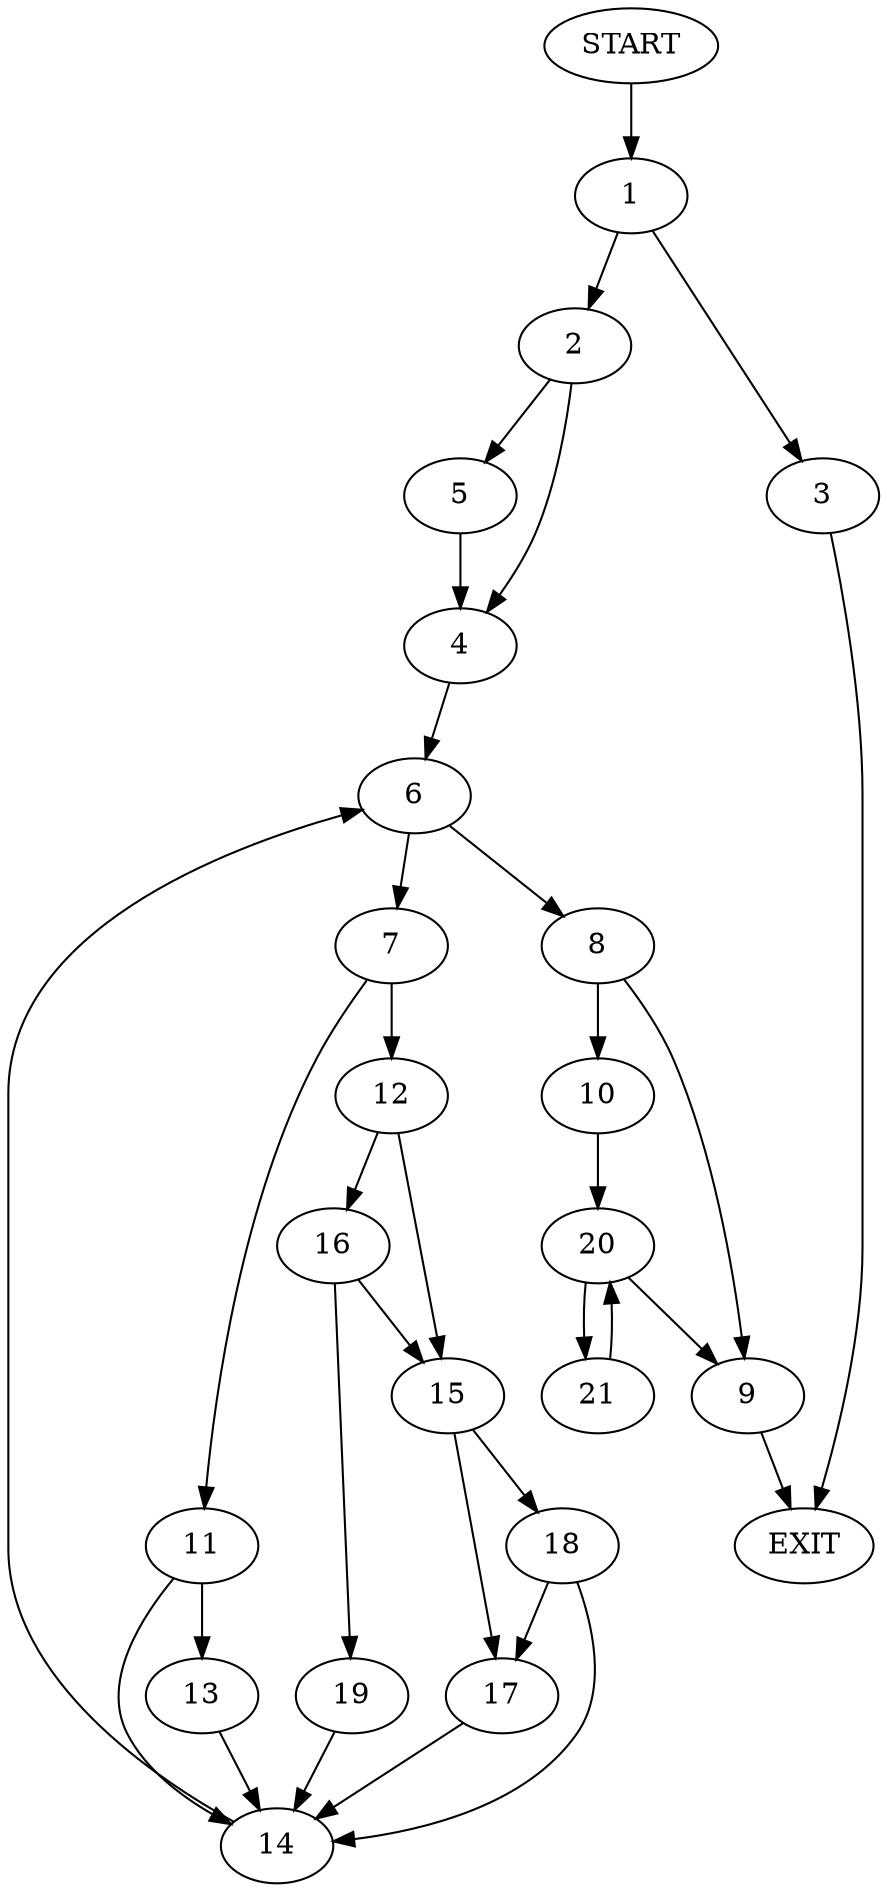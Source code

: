 digraph {
0 [label="START"]
22 [label="EXIT"]
0 -> 1
1 -> 2
1 -> 3
3 -> 22
2 -> 4
2 -> 5
5 -> 4
4 -> 6
6 -> 7
6 -> 8
8 -> 9
8 -> 10
7 -> 11
7 -> 12
11 -> 13
11 -> 14
12 -> 15
12 -> 16
15 -> 17
15 -> 18
16 -> 15
16 -> 19
19 -> 14
14 -> 6
17 -> 14
18 -> 17
18 -> 14
13 -> 14
10 -> 20
9 -> 22
20 -> 9
20 -> 21
21 -> 20
}
